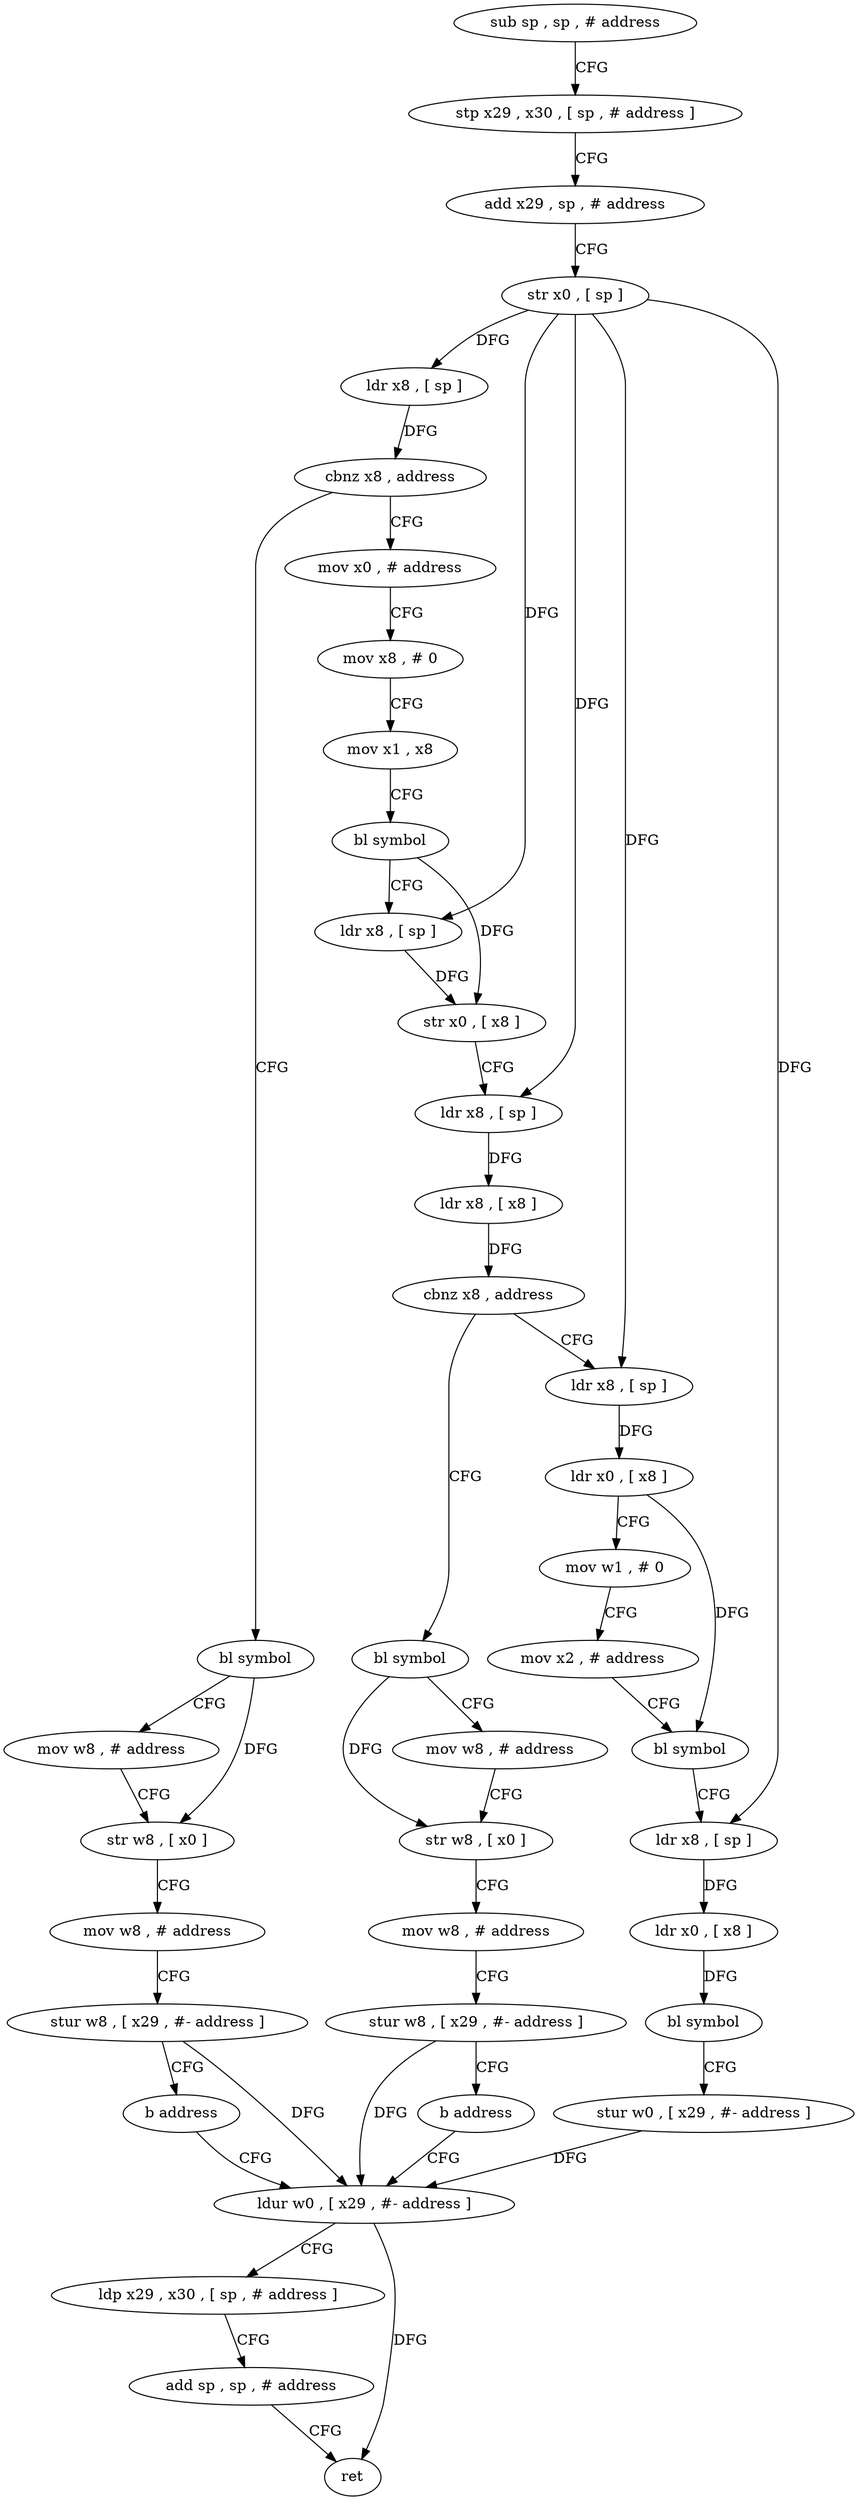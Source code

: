 digraph "func" {
"148104" [label = "sub sp , sp , # address" ]
"148108" [label = "stp x29 , x30 , [ sp , # address ]" ]
"148112" [label = "add x29 , sp , # address" ]
"148116" [label = "str x0 , [ sp ]" ]
"148120" [label = "ldr x8 , [ sp ]" ]
"148124" [label = "cbnz x8 , address" ]
"148152" [label = "mov x0 , # address" ]
"148128" [label = "bl symbol" ]
"148156" [label = "mov x8 , # 0" ]
"148160" [label = "mov x1 , x8" ]
"148164" [label = "bl symbol" ]
"148168" [label = "ldr x8 , [ sp ]" ]
"148172" [label = "str x0 , [ x8 ]" ]
"148176" [label = "ldr x8 , [ sp ]" ]
"148180" [label = "ldr x8 , [ x8 ]" ]
"148184" [label = "cbnz x8 , address" ]
"148212" [label = "ldr x8 , [ sp ]" ]
"148188" [label = "bl symbol" ]
"148132" [label = "mov w8 , # address" ]
"148136" [label = "str w8 , [ x0 ]" ]
"148140" [label = "mov w8 , # address" ]
"148144" [label = "stur w8 , [ x29 , #- address ]" ]
"148148" [label = "b address" ]
"148248" [label = "ldur w0 , [ x29 , #- address ]" ]
"148216" [label = "ldr x0 , [ x8 ]" ]
"148220" [label = "mov w1 , # 0" ]
"148224" [label = "mov x2 , # address" ]
"148228" [label = "bl symbol" ]
"148232" [label = "ldr x8 , [ sp ]" ]
"148236" [label = "ldr x0 , [ x8 ]" ]
"148240" [label = "bl symbol" ]
"148244" [label = "stur w0 , [ x29 , #- address ]" ]
"148192" [label = "mov w8 , # address" ]
"148196" [label = "str w8 , [ x0 ]" ]
"148200" [label = "mov w8 , # address" ]
"148204" [label = "stur w8 , [ x29 , #- address ]" ]
"148208" [label = "b address" ]
"148252" [label = "ldp x29 , x30 , [ sp , # address ]" ]
"148256" [label = "add sp , sp , # address" ]
"148260" [label = "ret" ]
"148104" -> "148108" [ label = "CFG" ]
"148108" -> "148112" [ label = "CFG" ]
"148112" -> "148116" [ label = "CFG" ]
"148116" -> "148120" [ label = "DFG" ]
"148116" -> "148168" [ label = "DFG" ]
"148116" -> "148176" [ label = "DFG" ]
"148116" -> "148212" [ label = "DFG" ]
"148116" -> "148232" [ label = "DFG" ]
"148120" -> "148124" [ label = "DFG" ]
"148124" -> "148152" [ label = "CFG" ]
"148124" -> "148128" [ label = "CFG" ]
"148152" -> "148156" [ label = "CFG" ]
"148128" -> "148132" [ label = "CFG" ]
"148128" -> "148136" [ label = "DFG" ]
"148156" -> "148160" [ label = "CFG" ]
"148160" -> "148164" [ label = "CFG" ]
"148164" -> "148168" [ label = "CFG" ]
"148164" -> "148172" [ label = "DFG" ]
"148168" -> "148172" [ label = "DFG" ]
"148172" -> "148176" [ label = "CFG" ]
"148176" -> "148180" [ label = "DFG" ]
"148180" -> "148184" [ label = "DFG" ]
"148184" -> "148212" [ label = "CFG" ]
"148184" -> "148188" [ label = "CFG" ]
"148212" -> "148216" [ label = "DFG" ]
"148188" -> "148192" [ label = "CFG" ]
"148188" -> "148196" [ label = "DFG" ]
"148132" -> "148136" [ label = "CFG" ]
"148136" -> "148140" [ label = "CFG" ]
"148140" -> "148144" [ label = "CFG" ]
"148144" -> "148148" [ label = "CFG" ]
"148144" -> "148248" [ label = "DFG" ]
"148148" -> "148248" [ label = "CFG" ]
"148248" -> "148252" [ label = "CFG" ]
"148248" -> "148260" [ label = "DFG" ]
"148216" -> "148220" [ label = "CFG" ]
"148216" -> "148228" [ label = "DFG" ]
"148220" -> "148224" [ label = "CFG" ]
"148224" -> "148228" [ label = "CFG" ]
"148228" -> "148232" [ label = "CFG" ]
"148232" -> "148236" [ label = "DFG" ]
"148236" -> "148240" [ label = "DFG" ]
"148240" -> "148244" [ label = "CFG" ]
"148244" -> "148248" [ label = "DFG" ]
"148192" -> "148196" [ label = "CFG" ]
"148196" -> "148200" [ label = "CFG" ]
"148200" -> "148204" [ label = "CFG" ]
"148204" -> "148208" [ label = "CFG" ]
"148204" -> "148248" [ label = "DFG" ]
"148208" -> "148248" [ label = "CFG" ]
"148252" -> "148256" [ label = "CFG" ]
"148256" -> "148260" [ label = "CFG" ]
}
